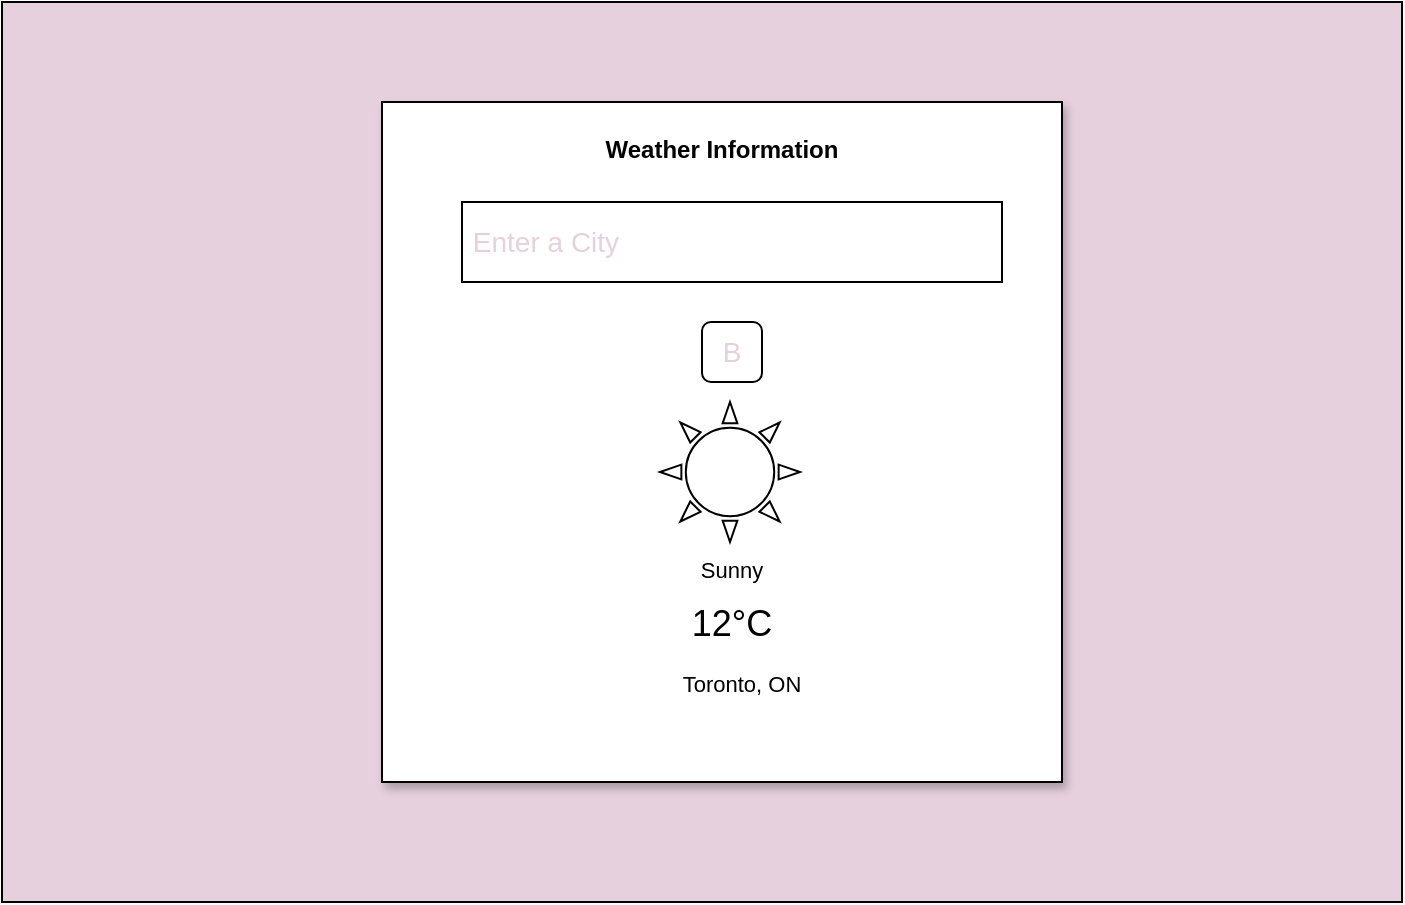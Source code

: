 <mxfile version="20.5.1" type="device"><diagram id="XTQsrCx-BNl7bWdQYtRu" name="Page-1"><mxGraphModel dx="1346" dy="568" grid="1" gridSize="10" guides="1" tooltips="1" connect="1" arrows="1" fold="1" page="1" pageScale="1" pageWidth="850" pageHeight="1100" math="0" shadow="0"><root><mxCell id="0"/><mxCell id="1" parent="0"/><mxCell id="5hz8k9pBTcfUU3awRPb6-1" value="" style="rounded=0;whiteSpace=wrap;html=1;shadow=0;fillColor=#E6D0DE;" vertex="1" parent="1"><mxGeometry x="70" y="30" width="700" height="450" as="geometry"/></mxCell><mxCell id="5hz8k9pBTcfUU3awRPb6-2" value="" style="whiteSpace=wrap;html=1;aspect=fixed;shadow=1;" vertex="1" parent="1"><mxGeometry x="260" y="80" width="340" height="340" as="geometry"/></mxCell><mxCell id="5hz8k9pBTcfUU3awRPb6-4" value="&lt;b&gt;Weather Information&lt;/b&gt;" style="text;html=1;strokeColor=none;fillColor=none;align=center;verticalAlign=middle;whiteSpace=wrap;rounded=0;shadow=0;" vertex="1" parent="1"><mxGeometry x="340" y="89" width="180" height="30" as="geometry"/></mxCell><mxCell id="5hz8k9pBTcfUU3awRPb6-7" value="" style="rounded=0;whiteSpace=wrap;html=1;shadow=0;fillColor=#FFFFFF;" vertex="1" parent="1"><mxGeometry x="300" y="130" width="270" height="40" as="geometry"/></mxCell><mxCell id="5hz8k9pBTcfUU3awRPb6-8" value="&lt;font color=&quot;#e6d0de&quot; style=&quot;font-size: 14px;&quot;&gt;Enter a City&lt;/font&gt;" style="text;html=1;strokeColor=none;fillColor=none;align=center;verticalAlign=middle;whiteSpace=wrap;rounded=0;shadow=0;" vertex="1" parent="1"><mxGeometry x="277" y="135" width="130" height="30" as="geometry"/></mxCell><mxCell id="5hz8k9pBTcfUU3awRPb6-9" value="B" style="rounded=1;whiteSpace=wrap;html=1;shadow=0;fontSize=14;fontColor=#E6D0DE;fillColor=#FFFFFF;" vertex="1" parent="1"><mxGeometry x="420" y="190" width="30" height="30" as="geometry"/></mxCell><mxCell id="5hz8k9pBTcfUU3awRPb6-11" value="&lt;font style=&quot;font-size: 18px;&quot; color=&quot;#000000&quot;&gt;12°C&lt;/font&gt;" style="text;html=1;strokeColor=none;fillColor=#FFFFFF;align=center;verticalAlign=middle;whiteSpace=wrap;rounded=0;shadow=0;fontSize=14;fontColor=#E6D0DE;" vertex="1" parent="1"><mxGeometry x="380" y="326" width="110" height="30" as="geometry"/></mxCell><mxCell id="5hz8k9pBTcfUU3awRPb6-12" value="" style="verticalLabelPosition=bottom;verticalAlign=top;html=1;shape=mxgraph.basic.sun;shadow=0;fontSize=18;fontColor=#000000;fillColor=#FFFFFF;" vertex="1" parent="1"><mxGeometry x="399" y="230" width="70" height="70" as="geometry"/></mxCell><mxCell id="5hz8k9pBTcfUU3awRPb6-16" value="&lt;font style=&quot;font-size: 11px;&quot;&gt;Sunny&lt;/font&gt;" style="text;html=1;strokeColor=none;fillColor=none;align=center;verticalAlign=middle;whiteSpace=wrap;rounded=0;shadow=0;fontSize=18;fontColor=#000000;" vertex="1" parent="1"><mxGeometry x="405" y="297" width="60" height="30" as="geometry"/></mxCell><mxCell id="5hz8k9pBTcfUU3awRPb6-18" value="Toronto, ON" style="text;html=1;strokeColor=none;fillColor=none;align=center;verticalAlign=middle;whiteSpace=wrap;rounded=0;shadow=0;fontSize=11;fontColor=#000000;" vertex="1" parent="1"><mxGeometry x="340" y="356" width="200" height="30" as="geometry"/></mxCell></root></mxGraphModel></diagram></mxfile>